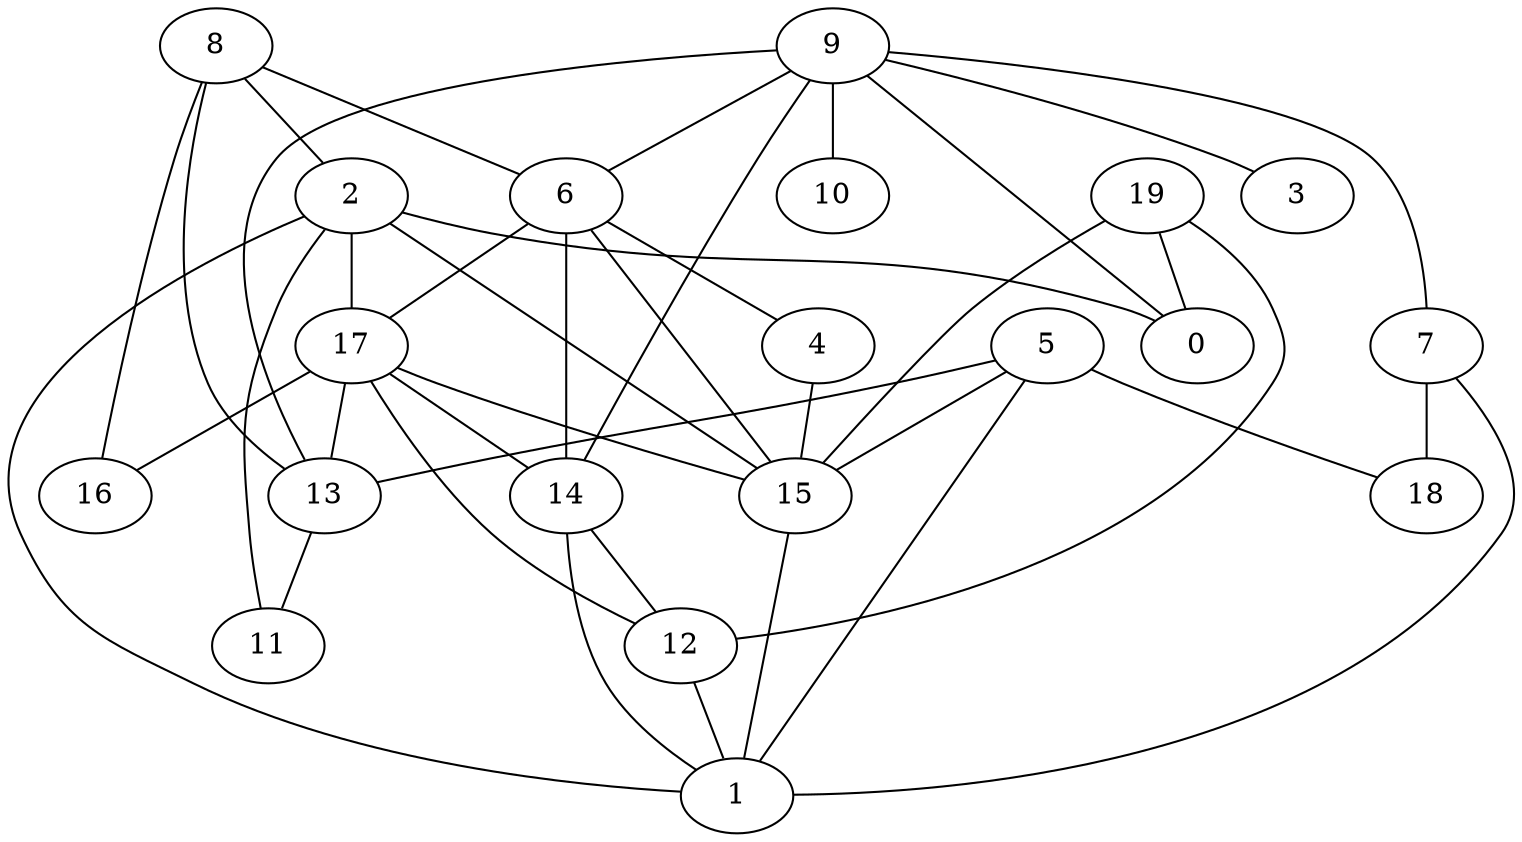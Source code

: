 digraph GG_graph {

subgraph G_graph {
edge [color = black]
"8" -> "13" [dir = none]
"4" -> "15" [dir = none]
"14" -> "12" [dir = none]
"2" -> "15" [dir = none]
"5" -> "15" [dir = none]
"5" -> "18" [dir = none]
"5" -> "13" [dir = none]
"13" -> "11" [dir = none]
"15" -> "1" [dir = none]
"7" -> "18" [dir = none]
"17" -> "16" [dir = none]
"17" -> "12" [dir = none]
"17" -> "15" [dir = none]
"9" -> "3" [dir = none]
"9" -> "0" [dir = none]
"9" -> "10" [dir = none]
"9" -> "13" [dir = none]
"6" -> "17" [dir = none]
"19" -> "15" [dir = none]
"17" -> "14" [dir = none]
"2" -> "11" [dir = none]
"6" -> "14" [dir = none]
"19" -> "12" [dir = none]
"8" -> "6" [dir = none]
"2" -> "0" [dir = none]
"2" -> "17" [dir = none]
"7" -> "1" [dir = none]
"9" -> "14" [dir = none]
"5" -> "1" [dir = none]
"9" -> "6" [dir = none]
"9" -> "7" [dir = none]
"6" -> "15" [dir = none]
"8" -> "2" [dir = none]
"2" -> "1" [dir = none]
"14" -> "1" [dir = none]
"8" -> "16" [dir = none]
"19" -> "0" [dir = none]
"17" -> "13" [dir = none]
"6" -> "4" [dir = none]
"12" -> "1" [dir = none]
}

}
